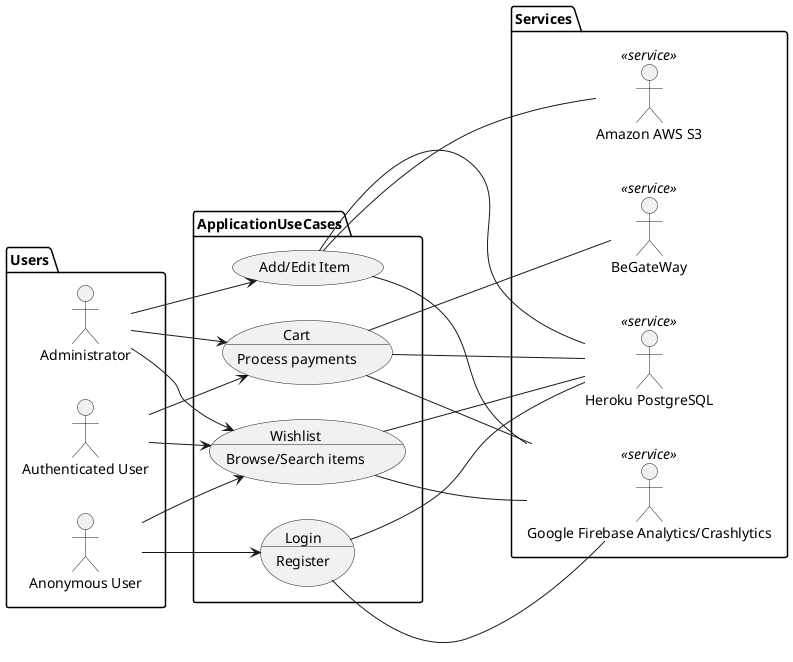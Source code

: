 @startuml Use Case Diagram

left to right direction

package Services {
    actor FileStorage
    FileStorage as "Amazon AWS S3" << service >>

    actor SerializableInfoStorage
    SerializableInfoStorage as "Heroku PostgreSQL" << service >>

    actor Analytics
    Analytics as "Google Firebase Analytics/Crashlytics" << service >>

    actor Payments
    Payments as "BeGateWay" << service >>
}

package ApplicationUseCases {
    usecase commonActions as "Wishlist
        __
        Browse/Search items"
    usecase "Add/Edit Item" as items
    usecase authorizedActions as "Cart
        __
        Process payments"
    usecase auth as "Login
        __
        Register"
}

package Users {
    actor AnonymousUser
    AnonymousUser as "Anonymous User"

    actor AuthenticatedUser
    AuthenticatedUser as "Authenticated User"

    actor Administrator
    Administrator as "Administrator"
}


auth --- Analytics
auth --- SerializableInfoStorage

items --- Analytics
items --- SerializableInfoStorage
items --- FileStorage

authorizedActions --- SerializableInfoStorage
authorizedActions --- Analytics
authorizedActions --- Payments

commonActions --- SerializableInfoStorage
commonActions --- Analytics

AnonymousUser --> auth
AnonymousUser --> commonActions

AuthenticatedUser --> commonActions
AuthenticatedUser --> authorizedActions

Administrator --> commonActions
Administrator --> authorizedActions
Administrator --> items

@enduml
